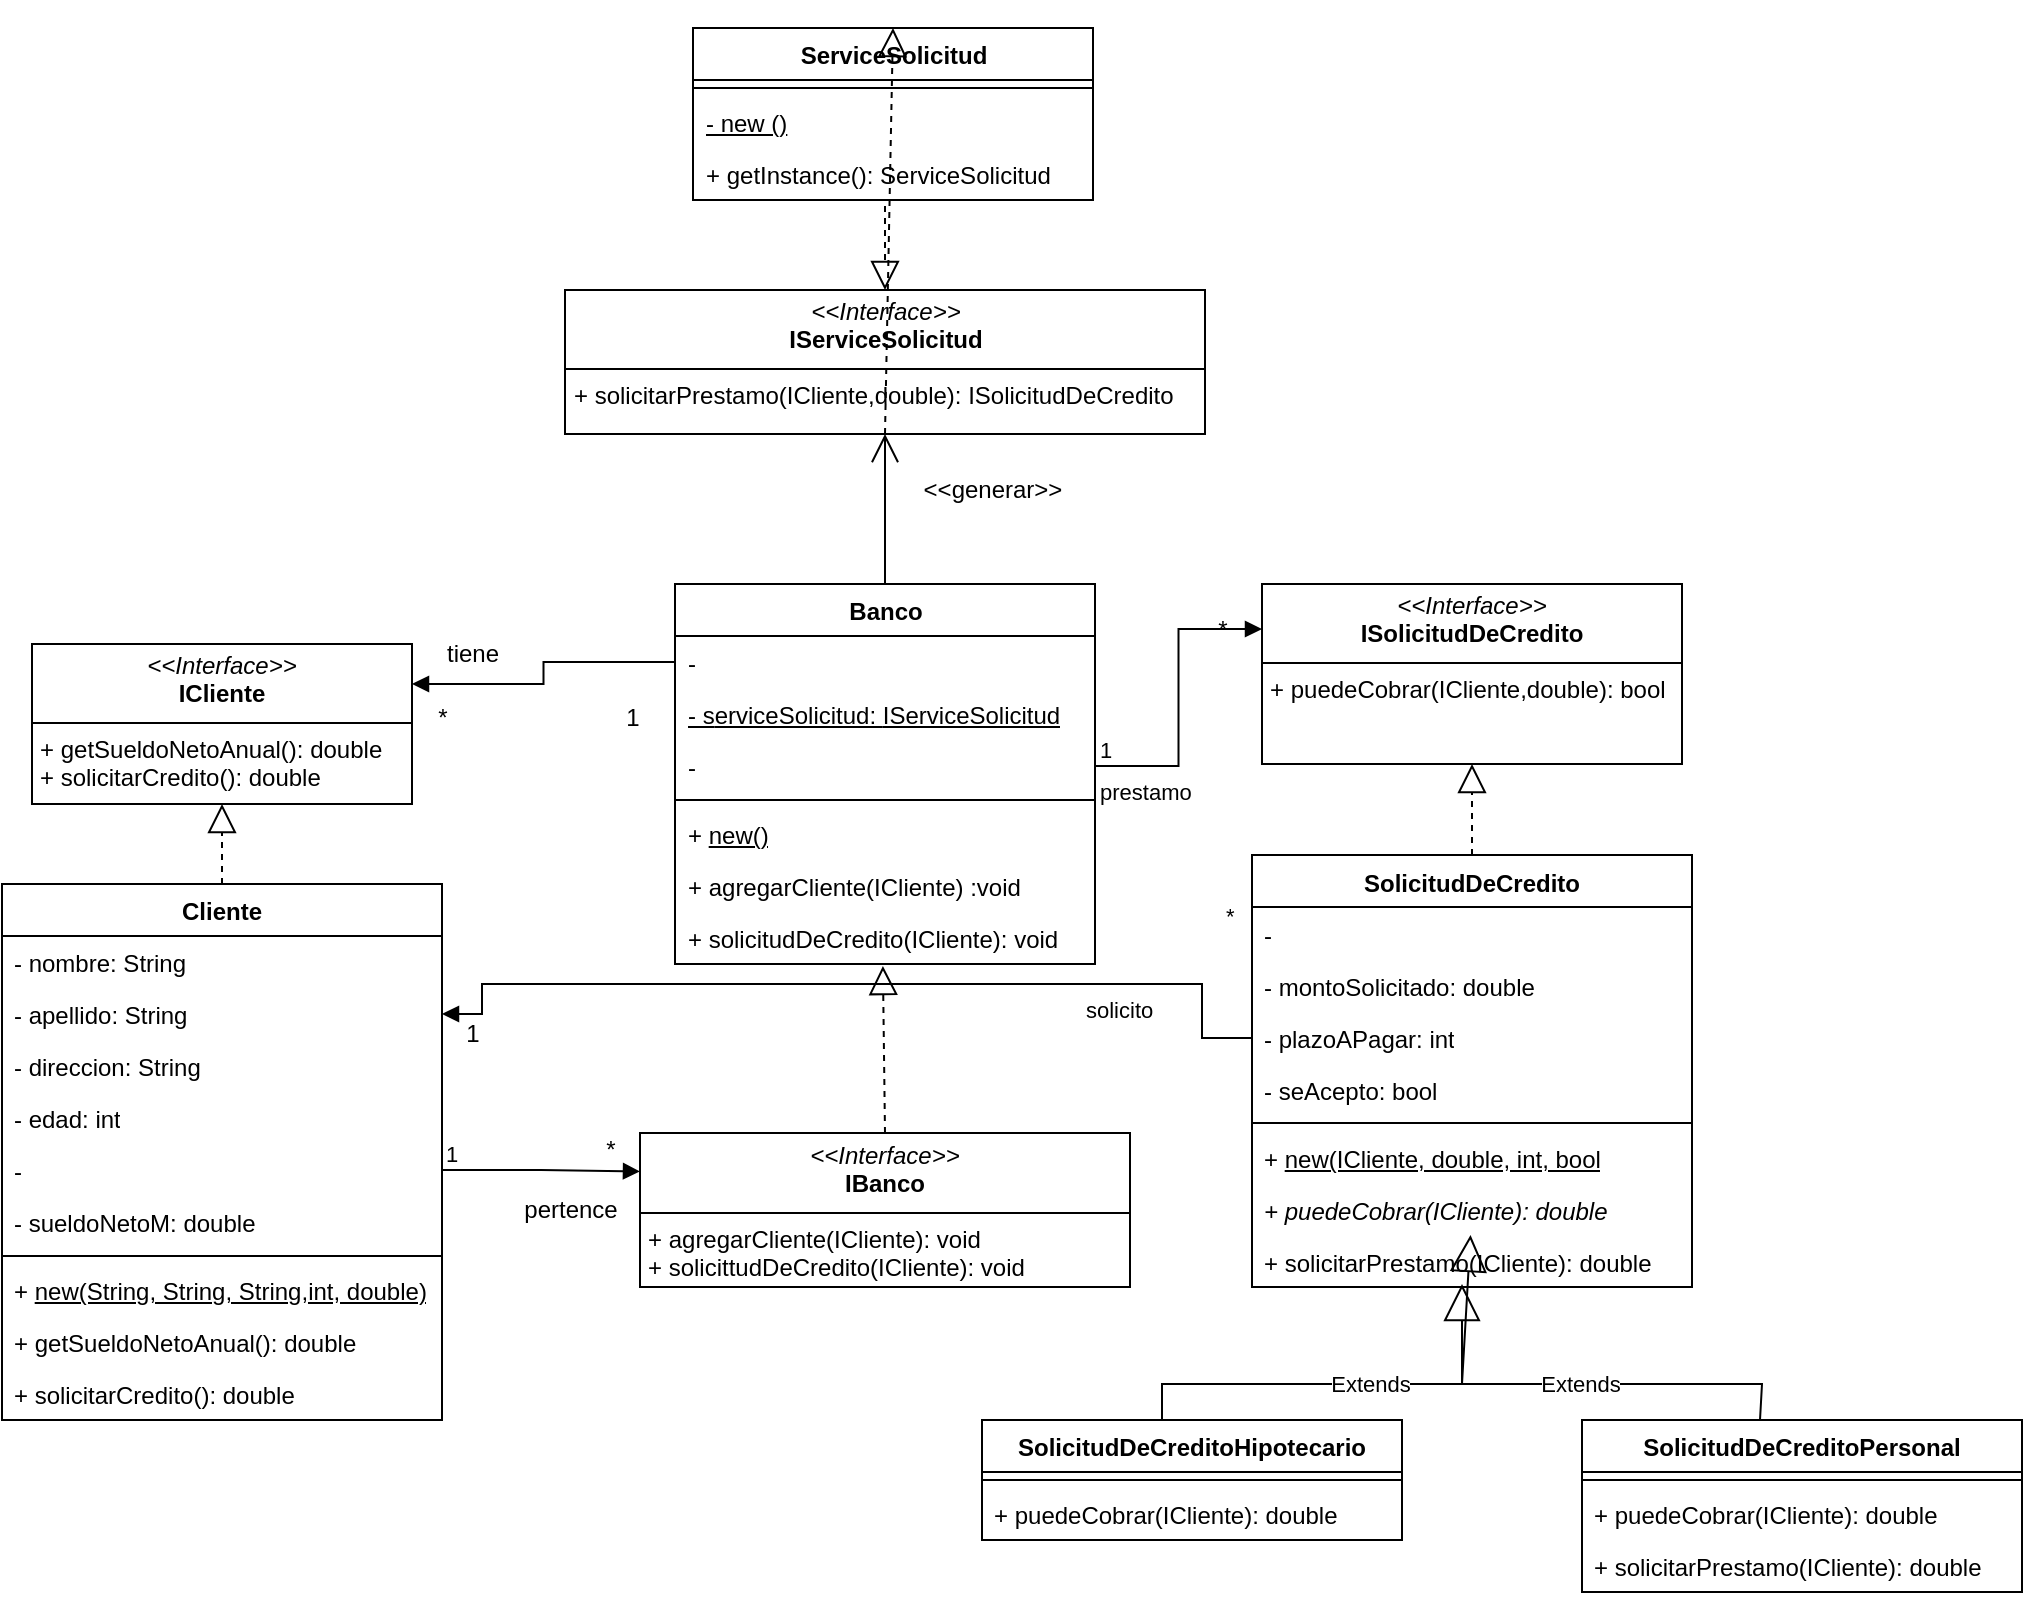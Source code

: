 <mxfile version="27.0.3">
  <diagram name="Página-1" id="FZm7-ljKYktWhiKrwIqj">
    <mxGraphModel dx="1111" dy="1640" grid="1" gridSize="10" guides="1" tooltips="1" connect="1" arrows="1" fold="1" page="1" pageScale="1" pageWidth="827" pageHeight="1169" math="0" shadow="0">
      <root>
        <mxCell id="0" />
        <mxCell id="1" parent="0" />
        <mxCell id="gXTNEMRNumfITgsgqX0p-1" value="Cliente" style="swimlane;fontStyle=1;align=center;verticalAlign=top;childLayout=stackLayout;horizontal=1;startSize=26;horizontalStack=0;resizeParent=1;resizeParentMax=0;resizeLast=0;collapsible=1;marginBottom=0;whiteSpace=wrap;html=1;" parent="1" vertex="1">
          <mxGeometry x="80" y="70" width="220" height="268" as="geometry" />
        </mxCell>
        <mxCell id="gXTNEMRNumfITgsgqX0p-2" value="- nombre: String" style="text;strokeColor=none;fillColor=none;align=left;verticalAlign=top;spacingLeft=4;spacingRight=4;overflow=hidden;rotatable=0;points=[[0,0.5],[1,0.5]];portConstraint=eastwest;whiteSpace=wrap;html=1;" parent="gXTNEMRNumfITgsgqX0p-1" vertex="1">
          <mxGeometry y="26" width="220" height="26" as="geometry" />
        </mxCell>
        <mxCell id="gXTNEMRNumfITgsgqX0p-5" value="- apellido: String" style="text;strokeColor=none;fillColor=none;align=left;verticalAlign=top;spacingLeft=4;spacingRight=4;overflow=hidden;rotatable=0;points=[[0,0.5],[1,0.5]];portConstraint=eastwest;whiteSpace=wrap;html=1;" parent="gXTNEMRNumfITgsgqX0p-1" vertex="1">
          <mxGeometry y="52" width="220" height="26" as="geometry" />
        </mxCell>
        <mxCell id="gXTNEMRNumfITgsgqX0p-6" value="- direccion: String" style="text;strokeColor=none;fillColor=none;align=left;verticalAlign=top;spacingLeft=4;spacingRight=4;overflow=hidden;rotatable=0;points=[[0,0.5],[1,0.5]];portConstraint=eastwest;whiteSpace=wrap;html=1;" parent="gXTNEMRNumfITgsgqX0p-1" vertex="1">
          <mxGeometry y="78" width="220" height="26" as="geometry" />
        </mxCell>
        <mxCell id="gXTNEMRNumfITgsgqX0p-7" value="- edad: int" style="text;strokeColor=none;fillColor=none;align=left;verticalAlign=top;spacingLeft=4;spacingRight=4;overflow=hidden;rotatable=0;points=[[0,0.5],[1,0.5]];portConstraint=eastwest;whiteSpace=wrap;html=1;" parent="gXTNEMRNumfITgsgqX0p-1" vertex="1">
          <mxGeometry y="104" width="220" height="26" as="geometry" />
        </mxCell>
        <mxCell id="gXTNEMRNumfITgsgqX0p-25" value="-" style="text;strokeColor=none;fillColor=none;align=left;verticalAlign=top;spacingLeft=4;spacingRight=4;overflow=hidden;rotatable=0;points=[[0,0.5],[1,0.5]];portConstraint=eastwest;whiteSpace=wrap;html=1;" parent="gXTNEMRNumfITgsgqX0p-1" vertex="1">
          <mxGeometry y="130" width="220" height="26" as="geometry" />
        </mxCell>
        <mxCell id="gXTNEMRNumfITgsgqX0p-8" value="- sueldoNetoM: double" style="text;strokeColor=none;fillColor=none;align=left;verticalAlign=top;spacingLeft=4;spacingRight=4;overflow=hidden;rotatable=0;points=[[0,0.5],[1,0.5]];portConstraint=eastwest;whiteSpace=wrap;html=1;" parent="gXTNEMRNumfITgsgqX0p-1" vertex="1">
          <mxGeometry y="156" width="220" height="26" as="geometry" />
        </mxCell>
        <mxCell id="gXTNEMRNumfITgsgqX0p-3" value="" style="line;strokeWidth=1;fillColor=none;align=left;verticalAlign=middle;spacingTop=-1;spacingLeft=3;spacingRight=3;rotatable=0;labelPosition=right;points=[];portConstraint=eastwest;strokeColor=inherit;" parent="gXTNEMRNumfITgsgqX0p-1" vertex="1">
          <mxGeometry y="182" width="220" height="8" as="geometry" />
        </mxCell>
        <mxCell id="gXTNEMRNumfITgsgqX0p-4" value="+ &lt;u&gt;new(String, String, String,int, double)&lt;/u&gt;" style="text;strokeColor=none;fillColor=none;align=left;verticalAlign=top;spacingLeft=4;spacingRight=4;overflow=hidden;rotatable=0;points=[[0,0.5],[1,0.5]];portConstraint=eastwest;whiteSpace=wrap;html=1;" parent="gXTNEMRNumfITgsgqX0p-1" vertex="1">
          <mxGeometry y="190" width="220" height="26" as="geometry" />
        </mxCell>
        <mxCell id="gXTNEMRNumfITgsgqX0p-11" value="+ getSueldoNetoAnual(): double" style="text;strokeColor=none;fillColor=none;align=left;verticalAlign=top;spacingLeft=4;spacingRight=4;overflow=hidden;rotatable=0;points=[[0,0.5],[1,0.5]];portConstraint=eastwest;whiteSpace=wrap;html=1;" parent="gXTNEMRNumfITgsgqX0p-1" vertex="1">
          <mxGeometry y="216" width="220" height="26" as="geometry" />
        </mxCell>
        <mxCell id="gXTNEMRNumfITgsgqX0p-41" value="+ solicitarCredito(): double" style="text;strokeColor=none;fillColor=none;align=left;verticalAlign=top;spacingLeft=4;spacingRight=4;overflow=hidden;rotatable=0;points=[[0,0.5],[1,0.5]];portConstraint=eastwest;whiteSpace=wrap;html=1;" parent="gXTNEMRNumfITgsgqX0p-1" vertex="1">
          <mxGeometry y="242" width="220" height="26" as="geometry" />
        </mxCell>
        <mxCell id="gXTNEMRNumfITgsgqX0p-9" value="&lt;p style=&quot;margin:0px;margin-top:4px;text-align:center;&quot;&gt;&lt;i&gt;&amp;lt;&amp;lt;Interface&amp;gt;&amp;gt;&lt;/i&gt;&lt;br&gt;&lt;b&gt;ICliente&lt;/b&gt;&lt;/p&gt;&lt;hr size=&quot;1&quot; style=&quot;border-style:solid;&quot;&gt;&lt;p style=&quot;margin:0px;margin-left:4px;&quot;&gt;+ getSueldoNetoAnual(): double&lt;/p&gt;&lt;p style=&quot;margin:0px;margin-left:4px;&quot;&gt;+ solicitarCredito(): double&lt;/p&gt;" style="verticalAlign=top;align=left;overflow=fill;html=1;whiteSpace=wrap;" parent="1" vertex="1">
          <mxGeometry x="95" y="-50" width="190" height="80" as="geometry" />
        </mxCell>
        <mxCell id="gXTNEMRNumfITgsgqX0p-10" value="" style="endArrow=block;dashed=1;endFill=0;endSize=12;html=1;rounded=0;exitX=0.5;exitY=0;exitDx=0;exitDy=0;entryX=0.5;entryY=1;entryDx=0;entryDy=0;" parent="1" source="gXTNEMRNumfITgsgqX0p-1" target="gXTNEMRNumfITgsgqX0p-9" edge="1">
          <mxGeometry width="160" relative="1" as="geometry">
            <mxPoint x="150" y="160" as="sourcePoint" />
            <mxPoint x="310" y="160" as="targetPoint" />
          </mxGeometry>
        </mxCell>
        <mxCell id="gXTNEMRNumfITgsgqX0p-12" value="Banco" style="swimlane;fontStyle=1;align=center;verticalAlign=top;childLayout=stackLayout;horizontal=1;startSize=26;horizontalStack=0;resizeParent=1;resizeParentMax=0;resizeLast=0;collapsible=1;marginBottom=0;whiteSpace=wrap;html=1;" parent="1" vertex="1">
          <mxGeometry x="416.5" y="-80" width="210" height="190" as="geometry" />
        </mxCell>
        <mxCell id="gXTNEMRNumfITgsgqX0p-13" value="-&amp;nbsp;" style="text;strokeColor=none;fillColor=none;align=left;verticalAlign=top;spacingLeft=4;spacingRight=4;overflow=hidden;rotatable=0;points=[[0,0.5],[1,0.5]];portConstraint=eastwest;whiteSpace=wrap;html=1;" parent="gXTNEMRNumfITgsgqX0p-12" vertex="1">
          <mxGeometry y="26" width="210" height="26" as="geometry" />
        </mxCell>
        <mxCell id="z80PW7OQTtrkeoW-N1yV-14" value="&lt;u&gt;- s&lt;/u&gt;&lt;u&gt;erviceSolicitud:&amp;nbsp;&lt;/u&gt;&lt;u&gt;IServiceSolicitud&lt;/u&gt;" style="text;strokeColor=none;fillColor=none;align=left;verticalAlign=top;spacingLeft=4;spacingRight=4;overflow=hidden;rotatable=0;points=[[0,0.5],[1,0.5]];portConstraint=eastwest;whiteSpace=wrap;html=1;" vertex="1" parent="gXTNEMRNumfITgsgqX0p-12">
          <mxGeometry y="52" width="210" height="26" as="geometry" />
        </mxCell>
        <mxCell id="gXTNEMRNumfITgsgqX0p-36" value="-" style="text;strokeColor=none;fillColor=none;align=left;verticalAlign=top;spacingLeft=4;spacingRight=4;overflow=hidden;rotatable=0;points=[[0,0.5],[1,0.5]];portConstraint=eastwest;whiteSpace=wrap;html=1;" parent="gXTNEMRNumfITgsgqX0p-12" vertex="1">
          <mxGeometry y="78" width="210" height="26" as="geometry" />
        </mxCell>
        <mxCell id="gXTNEMRNumfITgsgqX0p-14" value="" style="line;strokeWidth=1;fillColor=none;align=left;verticalAlign=middle;spacingTop=-1;spacingLeft=3;spacingRight=3;rotatable=0;labelPosition=right;points=[];portConstraint=eastwest;strokeColor=inherit;" parent="gXTNEMRNumfITgsgqX0p-12" vertex="1">
          <mxGeometry y="104" width="210" height="8" as="geometry" />
        </mxCell>
        <mxCell id="gXTNEMRNumfITgsgqX0p-15" value="+ &lt;u&gt;new()&lt;/u&gt;" style="text;strokeColor=none;fillColor=none;align=left;verticalAlign=top;spacingLeft=4;spacingRight=4;overflow=hidden;rotatable=0;points=[[0,0.5],[1,0.5]];portConstraint=eastwest;whiteSpace=wrap;html=1;" parent="gXTNEMRNumfITgsgqX0p-12" vertex="1">
          <mxGeometry y="112" width="210" height="26" as="geometry" />
        </mxCell>
        <mxCell id="gXTNEMRNumfITgsgqX0p-21" value="+ agregarCliente(ICliente) :void" style="text;strokeColor=none;fillColor=none;align=left;verticalAlign=top;spacingLeft=4;spacingRight=4;overflow=hidden;rotatable=0;points=[[0,0.5],[1,0.5]];portConstraint=eastwest;whiteSpace=wrap;html=1;" parent="gXTNEMRNumfITgsgqX0p-12" vertex="1">
          <mxGeometry y="138" width="210" height="26" as="geometry" />
        </mxCell>
        <mxCell id="gXTNEMRNumfITgsgqX0p-40" value="+ solicitudDeCredito(ICliente): void" style="text;strokeColor=none;fillColor=none;align=left;verticalAlign=top;spacingLeft=4;spacingRight=4;overflow=hidden;rotatable=0;points=[[0,0.5],[1,0.5]];portConstraint=eastwest;whiteSpace=wrap;html=1;" parent="gXTNEMRNumfITgsgqX0p-12" vertex="1">
          <mxGeometry y="164" width="210" height="26" as="geometry" />
        </mxCell>
        <mxCell id="gXTNEMRNumfITgsgqX0p-18" value="*" style="text;html=1;align=center;verticalAlign=middle;resizable=0;points=[];autosize=1;strokeColor=none;fillColor=none;" parent="1" vertex="1">
          <mxGeometry x="285" y="-28" width="30" height="30" as="geometry" />
        </mxCell>
        <mxCell id="gXTNEMRNumfITgsgqX0p-19" value="&lt;p style=&quot;margin:0px;margin-top:4px;text-align:center;&quot;&gt;&lt;i&gt;&amp;lt;&amp;lt;Interface&amp;gt;&amp;gt;&lt;/i&gt;&lt;br&gt;&lt;b&gt;IBanco&lt;/b&gt;&lt;/p&gt;&lt;hr size=&quot;1&quot; style=&quot;border-style:solid;&quot;&gt;&lt;p style=&quot;margin:0px;margin-left:4px;&quot;&gt;+ agregarCliente(ICliente): void&lt;/p&gt;&lt;p style=&quot;margin:0px;margin-left:4px;&quot;&gt;+ solicittudDeCredito(ICliente): void&lt;/p&gt;" style="verticalAlign=top;align=left;overflow=fill;html=1;whiteSpace=wrap;" parent="1" vertex="1">
          <mxGeometry x="399" y="194.5" width="245" height="77" as="geometry" />
        </mxCell>
        <mxCell id="gXTNEMRNumfITgsgqX0p-22" value="pertence" style="text;html=1;align=center;verticalAlign=middle;resizable=0;points=[];autosize=1;strokeColor=none;fillColor=none;" parent="1" vertex="1">
          <mxGeometry x="329" y="218" width="70" height="30" as="geometry" />
        </mxCell>
        <mxCell id="gXTNEMRNumfITgsgqX0p-26" value="tiene" style="text;html=1;align=center;verticalAlign=middle;resizable=0;points=[];autosize=1;strokeColor=none;fillColor=none;" parent="1" vertex="1">
          <mxGeometry x="290" y="-60" width="50" height="30" as="geometry" />
        </mxCell>
        <mxCell id="gXTNEMRNumfITgsgqX0p-27" value="1" style="text;html=1;align=center;verticalAlign=middle;resizable=0;points=[];autosize=1;strokeColor=none;fillColor=none;" parent="1" vertex="1">
          <mxGeometry x="380" y="-28" width="30" height="30" as="geometry" />
        </mxCell>
        <mxCell id="gXTNEMRNumfITgsgqX0p-28" value="" style="endArrow=block;endFill=1;html=1;edgeStyle=orthogonalEdgeStyle;align=left;verticalAlign=top;rounded=0;exitX=0;exitY=0.5;exitDx=0;exitDy=0;entryX=1;entryY=0.25;entryDx=0;entryDy=0;" parent="1" source="gXTNEMRNumfITgsgqX0p-13" target="gXTNEMRNumfITgsgqX0p-9" edge="1">
          <mxGeometry x="-1" relative="1" as="geometry">
            <mxPoint x="610" y="160" as="sourcePoint" />
            <mxPoint x="770" y="160" as="targetPoint" />
          </mxGeometry>
        </mxCell>
        <mxCell id="gXTNEMRNumfITgsgqX0p-30" value="" style="endArrow=block;endFill=1;html=1;edgeStyle=orthogonalEdgeStyle;align=left;verticalAlign=top;rounded=0;exitX=1;exitY=0.5;exitDx=0;exitDy=0;entryX=0;entryY=0.25;entryDx=0;entryDy=0;" parent="1" source="gXTNEMRNumfITgsgqX0p-25" target="gXTNEMRNumfITgsgqX0p-19" edge="1">
          <mxGeometry x="-1" relative="1" as="geometry">
            <mxPoint x="610" y="160" as="sourcePoint" />
            <mxPoint x="770" y="160" as="targetPoint" />
          </mxGeometry>
        </mxCell>
        <mxCell id="gXTNEMRNumfITgsgqX0p-31" value="1" style="edgeLabel;resizable=0;html=1;align=left;verticalAlign=bottom;" parent="gXTNEMRNumfITgsgqX0p-30" connectable="0" vertex="1">
          <mxGeometry x="-1" relative="1" as="geometry" />
        </mxCell>
        <mxCell id="gXTNEMRNumfITgsgqX0p-32" value="*" style="text;html=1;align=center;verticalAlign=middle;resizable=0;points=[];autosize=1;strokeColor=none;fillColor=none;" parent="1" vertex="1">
          <mxGeometry x="369" y="188" width="30" height="30" as="geometry" />
        </mxCell>
        <mxCell id="gXTNEMRNumfITgsgqX0p-33" value="" style="endArrow=block;dashed=1;endFill=0;endSize=12;html=1;rounded=0;exitX=0.5;exitY=0;exitDx=0;exitDy=0;entryX=0.495;entryY=1.038;entryDx=0;entryDy=0;entryPerimeter=0;" parent="1" source="gXTNEMRNumfITgsgqX0p-19" target="gXTNEMRNumfITgsgqX0p-40" edge="1">
          <mxGeometry width="160" relative="1" as="geometry">
            <mxPoint x="610" y="160" as="sourcePoint" />
            <mxPoint x="520" y="110" as="targetPoint" />
          </mxGeometry>
        </mxCell>
        <mxCell id="gXTNEMRNumfITgsgqX0p-35" value="&lt;p style=&quot;margin:0px;margin-top:4px;text-align:center;&quot;&gt;&lt;i&gt;&amp;lt;&amp;lt;Interface&amp;gt;&amp;gt;&lt;/i&gt;&lt;br&gt;&lt;b&gt;ISolicitudDeCredito&lt;/b&gt;&lt;/p&gt;&lt;hr size=&quot;1&quot; style=&quot;border-style:solid;&quot;&gt;&lt;p style=&quot;margin:0px;margin-left:4px;&quot;&gt;&lt;span style=&quot;background-color: transparent; color: light-dark(rgb(0, 0, 0), rgb(255, 255, 255));&quot;&gt;+ puedeCobrar(ICliente,double): bool&lt;/span&gt;&lt;/p&gt;" style="verticalAlign=top;align=left;overflow=fill;html=1;whiteSpace=wrap;" parent="1" vertex="1">
          <mxGeometry x="710" y="-80" width="210" height="90" as="geometry" />
        </mxCell>
        <mxCell id="gXTNEMRNumfITgsgqX0p-37" value="prestamo" style="endArrow=block;endFill=1;html=1;edgeStyle=orthogonalEdgeStyle;align=left;verticalAlign=top;rounded=0;exitX=1;exitY=0.5;exitDx=0;exitDy=0;entryX=0;entryY=0.25;entryDx=0;entryDy=0;" parent="1" source="gXTNEMRNumfITgsgqX0p-36" target="gXTNEMRNumfITgsgqX0p-35" edge="1">
          <mxGeometry x="-1" relative="1" as="geometry">
            <mxPoint x="580" y="160" as="sourcePoint" />
            <mxPoint x="740" y="160" as="targetPoint" />
          </mxGeometry>
        </mxCell>
        <mxCell id="gXTNEMRNumfITgsgqX0p-38" value="1" style="edgeLabel;resizable=0;html=1;align=left;verticalAlign=bottom;" parent="gXTNEMRNumfITgsgqX0p-37" connectable="0" vertex="1">
          <mxGeometry x="-1" relative="1" as="geometry" />
        </mxCell>
        <mxCell id="gXTNEMRNumfITgsgqX0p-39" value="*" style="text;html=1;align=center;verticalAlign=middle;resizable=0;points=[];autosize=1;strokeColor=none;fillColor=none;" parent="1" vertex="1">
          <mxGeometry x="675" y="-72" width="30" height="30" as="geometry" />
        </mxCell>
        <mxCell id="gXTNEMRNumfITgsgqX0p-42" value="SolicitudDeCredito" style="swimlane;fontStyle=1;align=center;verticalAlign=top;childLayout=stackLayout;horizontal=1;startSize=26;horizontalStack=0;resizeParent=1;resizeParentMax=0;resizeLast=0;collapsible=1;marginBottom=0;whiteSpace=wrap;html=1;" parent="1" vertex="1">
          <mxGeometry x="705" y="55.5" width="220" height="216" as="geometry" />
        </mxCell>
        <mxCell id="gXTNEMRNumfITgsgqX0p-43" value="-" style="text;strokeColor=none;fillColor=none;align=left;verticalAlign=top;spacingLeft=4;spacingRight=4;overflow=hidden;rotatable=0;points=[[0,0.5],[1,0.5]];portConstraint=eastwest;whiteSpace=wrap;html=1;" parent="gXTNEMRNumfITgsgqX0p-42" vertex="1">
          <mxGeometry y="26" width="220" height="26" as="geometry" />
        </mxCell>
        <mxCell id="gXTNEMRNumfITgsgqX0p-47" value="- montoSolicitado: double" style="text;strokeColor=none;fillColor=none;align=left;verticalAlign=top;spacingLeft=4;spacingRight=4;overflow=hidden;rotatable=0;points=[[0,0.5],[1,0.5]];portConstraint=eastwest;whiteSpace=wrap;html=1;" parent="gXTNEMRNumfITgsgqX0p-42" vertex="1">
          <mxGeometry y="52" width="220" height="26" as="geometry" />
        </mxCell>
        <mxCell id="gXTNEMRNumfITgsgqX0p-52" value="- plazoAPagar: int" style="text;strokeColor=none;fillColor=none;align=left;verticalAlign=top;spacingLeft=4;spacingRight=4;overflow=hidden;rotatable=0;points=[[0,0.5],[1,0.5]];portConstraint=eastwest;whiteSpace=wrap;html=1;" parent="gXTNEMRNumfITgsgqX0p-42" vertex="1">
          <mxGeometry y="78" width="220" height="26" as="geometry" />
        </mxCell>
        <mxCell id="gXTNEMRNumfITgsgqX0p-53" value="- seAcepto: bool" style="text;strokeColor=none;fillColor=none;align=left;verticalAlign=top;spacingLeft=4;spacingRight=4;overflow=hidden;rotatable=0;points=[[0,0.5],[1,0.5]];portConstraint=eastwest;whiteSpace=wrap;html=1;" parent="gXTNEMRNumfITgsgqX0p-42" vertex="1">
          <mxGeometry y="104" width="220" height="26" as="geometry" />
        </mxCell>
        <mxCell id="gXTNEMRNumfITgsgqX0p-44" value="" style="line;strokeWidth=1;fillColor=none;align=left;verticalAlign=middle;spacingTop=-1;spacingLeft=3;spacingRight=3;rotatable=0;labelPosition=right;points=[];portConstraint=eastwest;strokeColor=inherit;" parent="gXTNEMRNumfITgsgqX0p-42" vertex="1">
          <mxGeometry y="130" width="220" height="8" as="geometry" />
        </mxCell>
        <mxCell id="gXTNEMRNumfITgsgqX0p-45" value="+ &lt;u&gt;new(ICliente, double, int, bool&lt;/u&gt;" style="text;strokeColor=none;fillColor=none;align=left;verticalAlign=top;spacingLeft=4;spacingRight=4;overflow=hidden;rotatable=0;points=[[0,0.5],[1,0.5]];portConstraint=eastwest;whiteSpace=wrap;html=1;" parent="gXTNEMRNumfITgsgqX0p-42" vertex="1">
          <mxGeometry y="138" width="220" height="26" as="geometry" />
        </mxCell>
        <mxCell id="z80PW7OQTtrkeoW-N1yV-3" value="&lt;i&gt;+ puedeCobrar(ICliente): double&lt;/i&gt;" style="text;strokeColor=none;fillColor=none;align=left;verticalAlign=top;spacingLeft=4;spacingRight=4;overflow=hidden;rotatable=0;points=[[0,0.5],[1,0.5]];portConstraint=eastwest;whiteSpace=wrap;html=1;" vertex="1" parent="gXTNEMRNumfITgsgqX0p-42">
          <mxGeometry y="164" width="220" height="26" as="geometry" />
        </mxCell>
        <mxCell id="z80PW7OQTtrkeoW-N1yV-1" value="+ solicitarPrestamo(ICliente): double" style="text;strokeColor=none;fillColor=none;align=left;verticalAlign=top;spacingLeft=4;spacingRight=4;overflow=hidden;rotatable=0;points=[[0,0.5],[1,0.5]];portConstraint=eastwest;whiteSpace=wrap;html=1;" vertex="1" parent="gXTNEMRNumfITgsgqX0p-42">
          <mxGeometry y="190" width="220" height="26" as="geometry" />
        </mxCell>
        <mxCell id="gXTNEMRNumfITgsgqX0p-46" value="" style="endArrow=block;dashed=1;endFill=0;endSize=12;html=1;rounded=0;exitX=0.5;exitY=0;exitDx=0;exitDy=0;entryX=0.5;entryY=1;entryDx=0;entryDy=0;" parent="1" source="gXTNEMRNumfITgsgqX0p-42" target="gXTNEMRNumfITgsgqX0p-35" edge="1">
          <mxGeometry width="160" relative="1" as="geometry">
            <mxPoint x="770" y="160" as="sourcePoint" />
            <mxPoint x="930" y="160" as="targetPoint" />
          </mxGeometry>
        </mxCell>
        <mxCell id="gXTNEMRNumfITgsgqX0p-48" value="solicito" style="endArrow=block;endFill=1;html=1;edgeStyle=orthogonalEdgeStyle;align=left;verticalAlign=top;rounded=0;exitX=0;exitY=0.5;exitDx=0;exitDy=0;entryX=1;entryY=0.5;entryDx=0;entryDy=0;" parent="1" source="gXTNEMRNumfITgsgqX0p-43" target="gXTNEMRNumfITgsgqX0p-5" edge="1">
          <mxGeometry x="-0.338" relative="1" as="geometry">
            <mxPoint x="600" y="160" as="sourcePoint" />
            <mxPoint x="760" y="160" as="targetPoint" />
            <Array as="points">
              <mxPoint x="680" y="147" />
              <mxPoint x="680" y="120" />
              <mxPoint x="320" y="120" />
              <mxPoint x="320" y="135" />
            </Array>
            <mxPoint x="1" as="offset" />
          </mxGeometry>
        </mxCell>
        <mxCell id="gXTNEMRNumfITgsgqX0p-49" value="*" style="edgeLabel;resizable=0;html=1;align=left;verticalAlign=bottom;" parent="gXTNEMRNumfITgsgqX0p-48" connectable="0" vertex="1">
          <mxGeometry x="-1" relative="1" as="geometry">
            <mxPoint x="-15" as="offset" />
          </mxGeometry>
        </mxCell>
        <mxCell id="gXTNEMRNumfITgsgqX0p-50" value="1" style="text;html=1;align=center;verticalAlign=middle;resizable=0;points=[];autosize=1;strokeColor=none;fillColor=none;" parent="1" vertex="1">
          <mxGeometry x="300" y="130" width="30" height="30" as="geometry" />
        </mxCell>
        <mxCell id="gXTNEMRNumfITgsgqX0p-54" value="SolicitudDeCreditoHipotecario" style="swimlane;fontStyle=1;align=center;verticalAlign=top;childLayout=stackLayout;horizontal=1;startSize=26;horizontalStack=0;resizeParent=1;resizeParentMax=0;resizeLast=0;collapsible=1;marginBottom=0;whiteSpace=wrap;html=1;" parent="1" vertex="1">
          <mxGeometry x="570" y="338" width="210" height="60" as="geometry" />
        </mxCell>
        <mxCell id="gXTNEMRNumfITgsgqX0p-56" value="" style="line;strokeWidth=1;fillColor=none;align=left;verticalAlign=middle;spacingTop=-1;spacingLeft=3;spacingRight=3;rotatable=0;labelPosition=right;points=[];portConstraint=eastwest;strokeColor=inherit;" parent="gXTNEMRNumfITgsgqX0p-54" vertex="1">
          <mxGeometry y="26" width="210" height="8" as="geometry" />
        </mxCell>
        <mxCell id="z80PW7OQTtrkeoW-N1yV-4" value="+ puedeCobrar(ICliente): double" style="text;strokeColor=none;fillColor=none;align=left;verticalAlign=top;spacingLeft=4;spacingRight=4;overflow=hidden;rotatable=0;points=[[0,0.5],[1,0.5]];portConstraint=eastwest;whiteSpace=wrap;html=1;" vertex="1" parent="gXTNEMRNumfITgsgqX0p-54">
          <mxGeometry y="34" width="210" height="26" as="geometry" />
        </mxCell>
        <mxCell id="gXTNEMRNumfITgsgqX0p-58" value="SolicitudDeCreditoPersonal" style="swimlane;fontStyle=1;align=center;verticalAlign=top;childLayout=stackLayout;horizontal=1;startSize=26;horizontalStack=0;resizeParent=1;resizeParentMax=0;resizeLast=0;collapsible=1;marginBottom=0;whiteSpace=wrap;html=1;" parent="1" vertex="1">
          <mxGeometry x="870" y="338" width="220" height="86" as="geometry" />
        </mxCell>
        <mxCell id="gXTNEMRNumfITgsgqX0p-60" value="" style="line;strokeWidth=1;fillColor=none;align=left;verticalAlign=middle;spacingTop=-1;spacingLeft=3;spacingRight=3;rotatable=0;labelPosition=right;points=[];portConstraint=eastwest;strokeColor=inherit;" parent="gXTNEMRNumfITgsgqX0p-58" vertex="1">
          <mxGeometry y="26" width="220" height="8" as="geometry" />
        </mxCell>
        <mxCell id="z80PW7OQTtrkeoW-N1yV-5" value="+ puedeCobrar(ICliente): double" style="text;strokeColor=none;fillColor=none;align=left;verticalAlign=top;spacingLeft=4;spacingRight=4;overflow=hidden;rotatable=0;points=[[0,0.5],[1,0.5]];portConstraint=eastwest;whiteSpace=wrap;html=1;" vertex="1" parent="gXTNEMRNumfITgsgqX0p-58">
          <mxGeometry y="34" width="220" height="26" as="geometry" />
        </mxCell>
        <mxCell id="z80PW7OQTtrkeoW-N1yV-6" value="+ solicitarPrestamo(ICliente): double" style="text;strokeColor=none;fillColor=none;align=left;verticalAlign=top;spacingLeft=4;spacingRight=4;overflow=hidden;rotatable=0;points=[[0,0.5],[1,0.5]];portConstraint=eastwest;whiteSpace=wrap;html=1;" vertex="1" parent="gXTNEMRNumfITgsgqX0p-58">
          <mxGeometry y="60" width="220" height="26" as="geometry" />
        </mxCell>
        <mxCell id="gXTNEMRNumfITgsgqX0p-62" value="Extends" style="endArrow=block;endSize=16;endFill=0;html=1;rounded=0;exitX=0.5;exitY=0;exitDx=0;exitDy=0;" parent="1" edge="1" target="z80PW7OQTtrkeoW-N1yV-3">
          <mxGeometry width="160" relative="1" as="geometry">
            <mxPoint x="660" y="338" as="sourcePoint" />
            <mxPoint x="810" y="271.5" as="targetPoint" />
            <Array as="points">
              <mxPoint x="660" y="320" />
              <mxPoint x="810" y="320" />
            </Array>
          </mxGeometry>
        </mxCell>
        <mxCell id="gXTNEMRNumfITgsgqX0p-63" value="Extends" style="endArrow=block;endSize=16;endFill=0;html=1;rounded=0;exitX=0.5;exitY=0;exitDx=0;exitDy=0;" parent="1" edge="1">
          <mxGeometry width="160" relative="1" as="geometry">
            <mxPoint x="959.0" y="338" as="sourcePoint" />
            <mxPoint x="810" y="270" as="targetPoint" />
            <Array as="points">
              <mxPoint x="960" y="320" />
              <mxPoint x="810" y="320" />
            </Array>
          </mxGeometry>
        </mxCell>
        <mxCell id="z80PW7OQTtrkeoW-N1yV-7" value="&lt;p style=&quot;margin:0px;margin-top:4px;text-align:center;&quot;&gt;&lt;i&gt;&amp;lt;&amp;lt;Interface&amp;gt;&amp;gt;&lt;/i&gt;&lt;br&gt;&lt;b&gt;IServiceSolicitud&lt;/b&gt;&lt;/p&gt;&lt;hr size=&quot;1&quot; style=&quot;border-style:solid;&quot;&gt;&lt;p style=&quot;margin:0px;margin-left:4px;&quot;&gt;+ solicitarPrestamo(ICliente,double): ISolicitudDeCredito&lt;/p&gt;" style="verticalAlign=top;align=left;overflow=fill;html=1;whiteSpace=wrap;" vertex="1" parent="1">
          <mxGeometry x="361.5" y="-227" width="320" height="72" as="geometry" />
        </mxCell>
        <mxCell id="z80PW7OQTtrkeoW-N1yV-8" value="ServiceSolicitud" style="swimlane;fontStyle=1;align=center;verticalAlign=top;childLayout=stackLayout;horizontal=1;startSize=26;horizontalStack=0;resizeParent=1;resizeParentMax=0;resizeLast=0;collapsible=1;marginBottom=0;whiteSpace=wrap;html=1;" vertex="1" parent="1">
          <mxGeometry x="425.5" y="-358" width="200" height="86" as="geometry" />
        </mxCell>
        <mxCell id="z80PW7OQTtrkeoW-N1yV-10" value="" style="line;strokeWidth=1;fillColor=none;align=left;verticalAlign=middle;spacingTop=-1;spacingLeft=3;spacingRight=3;rotatable=0;labelPosition=right;points=[];portConstraint=eastwest;strokeColor=inherit;" vertex="1" parent="z80PW7OQTtrkeoW-N1yV-8">
          <mxGeometry y="26" width="200" height="8" as="geometry" />
        </mxCell>
        <mxCell id="z80PW7OQTtrkeoW-N1yV-12" value="&lt;u&gt;- new ()&lt;/u&gt;" style="text;strokeColor=none;fillColor=none;align=left;verticalAlign=top;spacingLeft=4;spacingRight=4;overflow=hidden;rotatable=0;points=[[0,0.5],[1,0.5]];portConstraint=eastwest;whiteSpace=wrap;html=1;" vertex="1" parent="z80PW7OQTtrkeoW-N1yV-8">
          <mxGeometry y="34" width="200" height="26" as="geometry" />
        </mxCell>
        <mxCell id="z80PW7OQTtrkeoW-N1yV-11" value="+ getInstance(): ServiceSolicitud" style="text;strokeColor=none;fillColor=none;align=left;verticalAlign=top;spacingLeft=4;spacingRight=4;overflow=hidden;rotatable=0;points=[[0,0.5],[1,0.5]];portConstraint=eastwest;whiteSpace=wrap;html=1;" vertex="1" parent="z80PW7OQTtrkeoW-N1yV-8">
          <mxGeometry y="60" width="200" height="26" as="geometry" />
        </mxCell>
        <mxCell id="z80PW7OQTtrkeoW-N1yV-16" value="" style="endArrow=block;dashed=1;endFill=0;endSize=12;html=1;rounded=0;exitX=0.48;exitY=1.115;exitDx=0;exitDy=0;exitPerimeter=0;entryX=0.5;entryY=0;entryDx=0;entryDy=0;" edge="1" parent="1" source="z80PW7OQTtrkeoW-N1yV-11" target="z80PW7OQTtrkeoW-N1yV-7">
          <mxGeometry width="160" relative="1" as="geometry">
            <mxPoint x="440" y="-230" as="sourcePoint" />
            <mxPoint x="600" y="-230" as="targetPoint" />
          </mxGeometry>
        </mxCell>
        <mxCell id="z80PW7OQTtrkeoW-N1yV-13" value="" style="endArrow=block;dashed=1;endFill=0;endSize=12;html=1;rounded=0;exitX=0.5;exitY=1;exitDx=0;exitDy=0;entryX=0.5;entryY=0;entryDx=0;entryDy=0;" edge="1" parent="1" source="z80PW7OQTtrkeoW-N1yV-7" target="z80PW7OQTtrkeoW-N1yV-8">
          <mxGeometry width="160" relative="1" as="geometry">
            <mxPoint x="800" y="70" as="sourcePoint" />
            <mxPoint x="960" y="70" as="targetPoint" />
          </mxGeometry>
        </mxCell>
        <mxCell id="z80PW7OQTtrkeoW-N1yV-17" value="" style="endArrow=open;endFill=1;endSize=12;html=1;rounded=0;exitX=0.5;exitY=0;exitDx=0;exitDy=0;entryX=0.5;entryY=1;entryDx=0;entryDy=0;" edge="1" parent="1" source="gXTNEMRNumfITgsgqX0p-12" target="z80PW7OQTtrkeoW-N1yV-7">
          <mxGeometry width="160" relative="1" as="geometry">
            <mxPoint x="440" y="-230" as="sourcePoint" />
            <mxPoint x="600" y="-230" as="targetPoint" />
          </mxGeometry>
        </mxCell>
        <mxCell id="z80PW7OQTtrkeoW-N1yV-18" value="&amp;lt;&amp;lt;generar&amp;gt;&amp;gt;" style="text;html=1;align=center;verticalAlign=middle;resizable=0;points=[];autosize=1;strokeColor=none;fillColor=none;" vertex="1" parent="1">
          <mxGeometry x="530" y="-142" width="90" height="30" as="geometry" />
        </mxCell>
      </root>
    </mxGraphModel>
  </diagram>
</mxfile>
